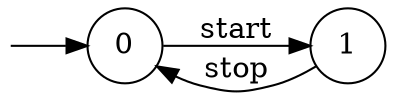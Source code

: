 digraph G {
  graph [rankdir="LR"];
  zz [label="" color="white" fillcolor="white" shape="circle" style="filled" fixedsize=true width=0.0];
  0 [color="black" fillcolor="white" shape="circle" style="filled"];
  1 [color="black" fillcolor="white" shape="circle" style="filled"];
  zz -> 0 [label=""];
  0 -> 1 [label="start"];
  1 -> 0 [label="stop"];
}
